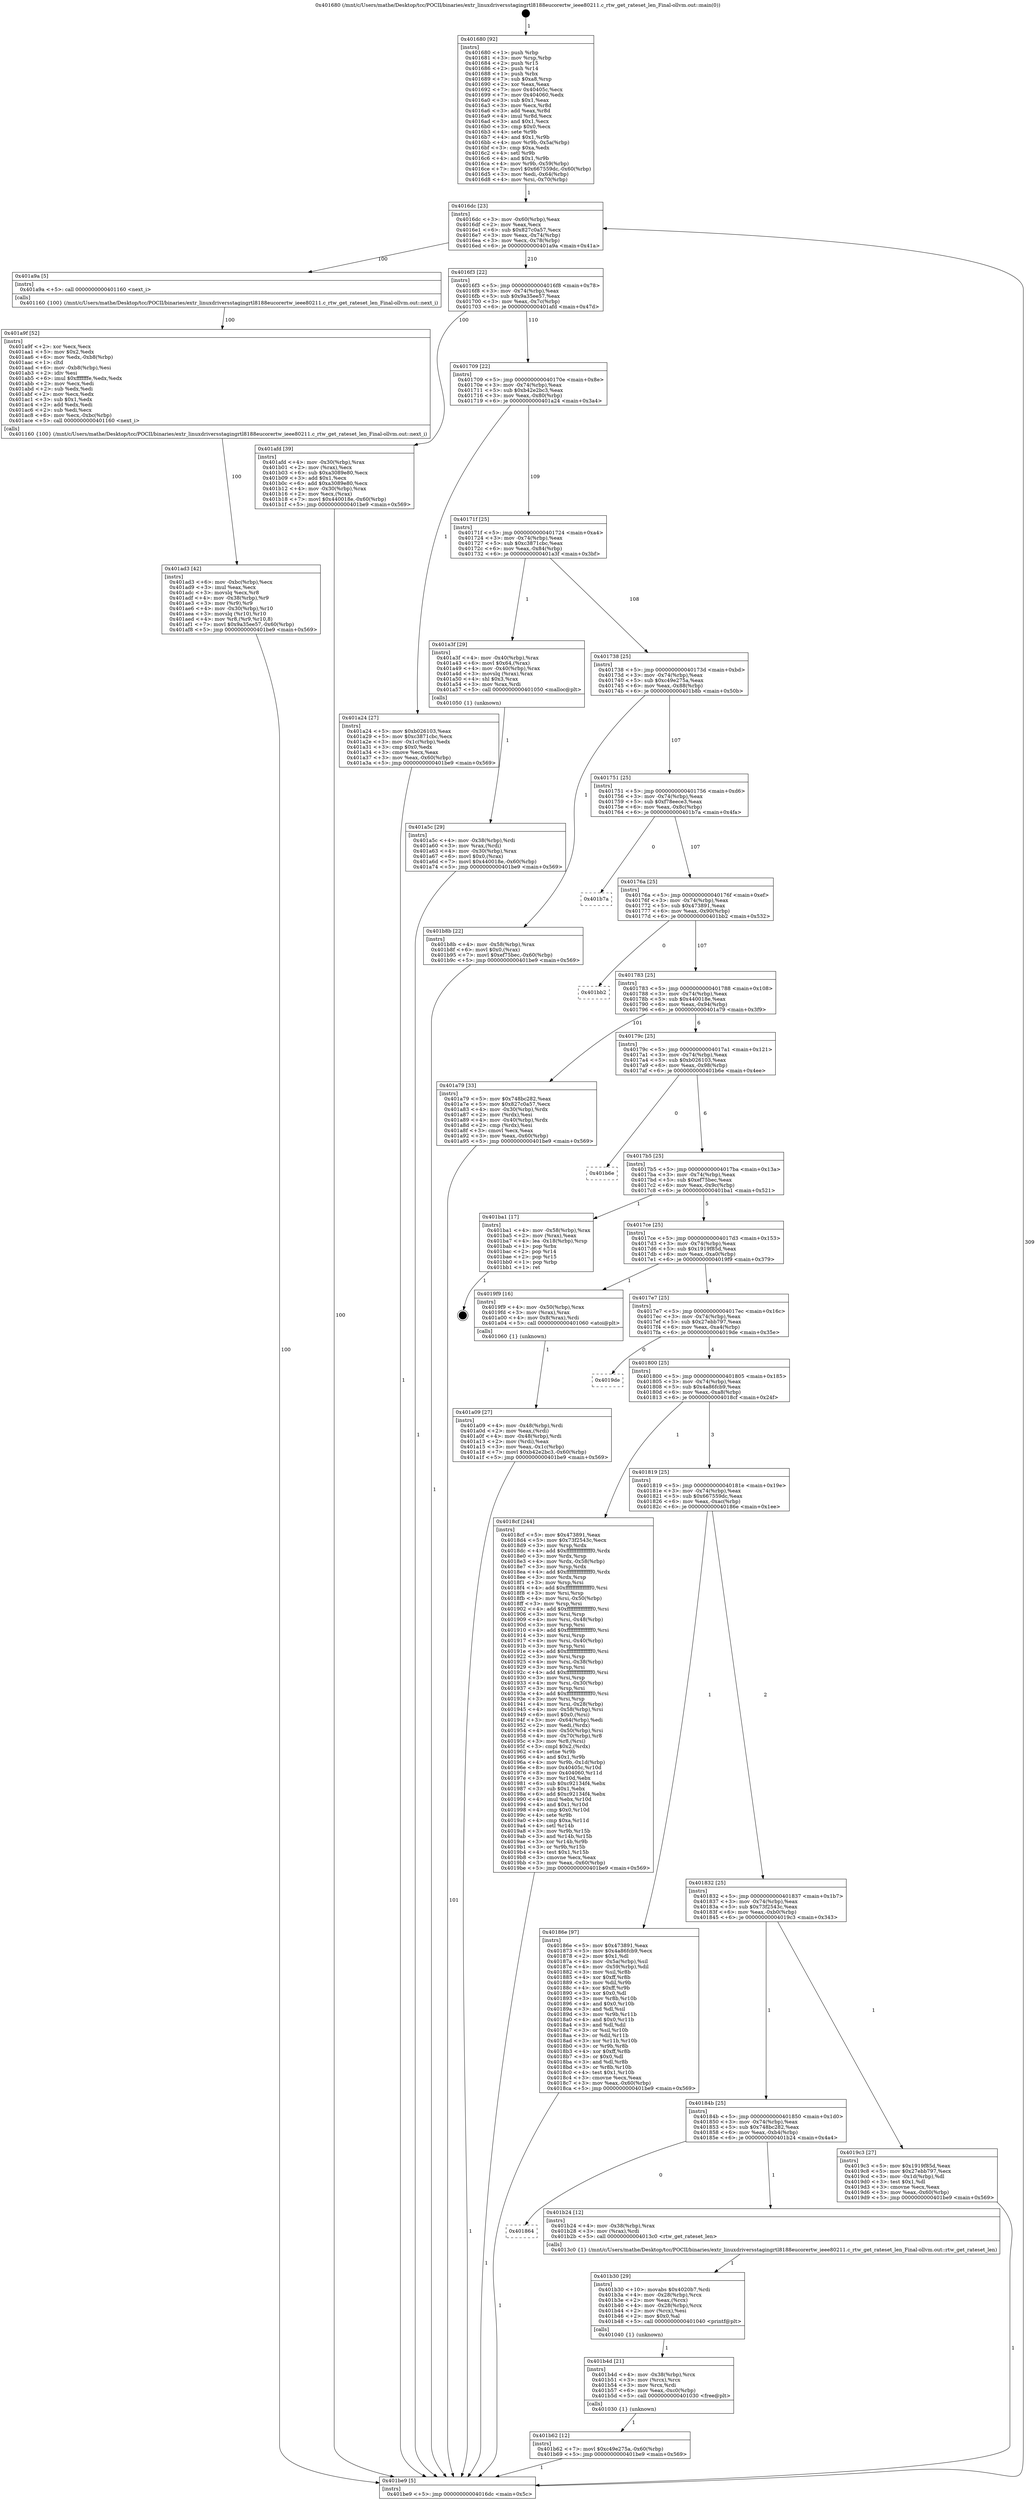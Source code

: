 digraph "0x401680" {
  label = "0x401680 (/mnt/c/Users/mathe/Desktop/tcc/POCII/binaries/extr_linuxdriversstagingrtl8188eucorertw_ieee80211.c_rtw_get_rateset_len_Final-ollvm.out::main(0))"
  labelloc = "t"
  node[shape=record]

  Entry [label="",width=0.3,height=0.3,shape=circle,fillcolor=black,style=filled]
  "0x4016dc" [label="{
     0x4016dc [23]\l
     | [instrs]\l
     &nbsp;&nbsp;0x4016dc \<+3\>: mov -0x60(%rbp),%eax\l
     &nbsp;&nbsp;0x4016df \<+2\>: mov %eax,%ecx\l
     &nbsp;&nbsp;0x4016e1 \<+6\>: sub $0x827c0a57,%ecx\l
     &nbsp;&nbsp;0x4016e7 \<+3\>: mov %eax,-0x74(%rbp)\l
     &nbsp;&nbsp;0x4016ea \<+3\>: mov %ecx,-0x78(%rbp)\l
     &nbsp;&nbsp;0x4016ed \<+6\>: je 0000000000401a9a \<main+0x41a\>\l
  }"]
  "0x401a9a" [label="{
     0x401a9a [5]\l
     | [instrs]\l
     &nbsp;&nbsp;0x401a9a \<+5\>: call 0000000000401160 \<next_i\>\l
     | [calls]\l
     &nbsp;&nbsp;0x401160 \{100\} (/mnt/c/Users/mathe/Desktop/tcc/POCII/binaries/extr_linuxdriversstagingrtl8188eucorertw_ieee80211.c_rtw_get_rateset_len_Final-ollvm.out::next_i)\l
  }"]
  "0x4016f3" [label="{
     0x4016f3 [22]\l
     | [instrs]\l
     &nbsp;&nbsp;0x4016f3 \<+5\>: jmp 00000000004016f8 \<main+0x78\>\l
     &nbsp;&nbsp;0x4016f8 \<+3\>: mov -0x74(%rbp),%eax\l
     &nbsp;&nbsp;0x4016fb \<+5\>: sub $0x9a35ee57,%eax\l
     &nbsp;&nbsp;0x401700 \<+3\>: mov %eax,-0x7c(%rbp)\l
     &nbsp;&nbsp;0x401703 \<+6\>: je 0000000000401afd \<main+0x47d\>\l
  }"]
  Exit [label="",width=0.3,height=0.3,shape=circle,fillcolor=black,style=filled,peripheries=2]
  "0x401afd" [label="{
     0x401afd [39]\l
     | [instrs]\l
     &nbsp;&nbsp;0x401afd \<+4\>: mov -0x30(%rbp),%rax\l
     &nbsp;&nbsp;0x401b01 \<+2\>: mov (%rax),%ecx\l
     &nbsp;&nbsp;0x401b03 \<+6\>: sub $0xa3089e80,%ecx\l
     &nbsp;&nbsp;0x401b09 \<+3\>: add $0x1,%ecx\l
     &nbsp;&nbsp;0x401b0c \<+6\>: add $0xa3089e80,%ecx\l
     &nbsp;&nbsp;0x401b12 \<+4\>: mov -0x30(%rbp),%rax\l
     &nbsp;&nbsp;0x401b16 \<+2\>: mov %ecx,(%rax)\l
     &nbsp;&nbsp;0x401b18 \<+7\>: movl $0x440018e,-0x60(%rbp)\l
     &nbsp;&nbsp;0x401b1f \<+5\>: jmp 0000000000401be9 \<main+0x569\>\l
  }"]
  "0x401709" [label="{
     0x401709 [22]\l
     | [instrs]\l
     &nbsp;&nbsp;0x401709 \<+5\>: jmp 000000000040170e \<main+0x8e\>\l
     &nbsp;&nbsp;0x40170e \<+3\>: mov -0x74(%rbp),%eax\l
     &nbsp;&nbsp;0x401711 \<+5\>: sub $0xb42e2bc3,%eax\l
     &nbsp;&nbsp;0x401716 \<+3\>: mov %eax,-0x80(%rbp)\l
     &nbsp;&nbsp;0x401719 \<+6\>: je 0000000000401a24 \<main+0x3a4\>\l
  }"]
  "0x401b62" [label="{
     0x401b62 [12]\l
     | [instrs]\l
     &nbsp;&nbsp;0x401b62 \<+7\>: movl $0xc49e275a,-0x60(%rbp)\l
     &nbsp;&nbsp;0x401b69 \<+5\>: jmp 0000000000401be9 \<main+0x569\>\l
  }"]
  "0x401a24" [label="{
     0x401a24 [27]\l
     | [instrs]\l
     &nbsp;&nbsp;0x401a24 \<+5\>: mov $0xb026103,%eax\l
     &nbsp;&nbsp;0x401a29 \<+5\>: mov $0xc3871cbc,%ecx\l
     &nbsp;&nbsp;0x401a2e \<+3\>: mov -0x1c(%rbp),%edx\l
     &nbsp;&nbsp;0x401a31 \<+3\>: cmp $0x0,%edx\l
     &nbsp;&nbsp;0x401a34 \<+3\>: cmove %ecx,%eax\l
     &nbsp;&nbsp;0x401a37 \<+3\>: mov %eax,-0x60(%rbp)\l
     &nbsp;&nbsp;0x401a3a \<+5\>: jmp 0000000000401be9 \<main+0x569\>\l
  }"]
  "0x40171f" [label="{
     0x40171f [25]\l
     | [instrs]\l
     &nbsp;&nbsp;0x40171f \<+5\>: jmp 0000000000401724 \<main+0xa4\>\l
     &nbsp;&nbsp;0x401724 \<+3\>: mov -0x74(%rbp),%eax\l
     &nbsp;&nbsp;0x401727 \<+5\>: sub $0xc3871cbc,%eax\l
     &nbsp;&nbsp;0x40172c \<+6\>: mov %eax,-0x84(%rbp)\l
     &nbsp;&nbsp;0x401732 \<+6\>: je 0000000000401a3f \<main+0x3bf\>\l
  }"]
  "0x401b4d" [label="{
     0x401b4d [21]\l
     | [instrs]\l
     &nbsp;&nbsp;0x401b4d \<+4\>: mov -0x38(%rbp),%rcx\l
     &nbsp;&nbsp;0x401b51 \<+3\>: mov (%rcx),%rcx\l
     &nbsp;&nbsp;0x401b54 \<+3\>: mov %rcx,%rdi\l
     &nbsp;&nbsp;0x401b57 \<+6\>: mov %eax,-0xc0(%rbp)\l
     &nbsp;&nbsp;0x401b5d \<+5\>: call 0000000000401030 \<free@plt\>\l
     | [calls]\l
     &nbsp;&nbsp;0x401030 \{1\} (unknown)\l
  }"]
  "0x401a3f" [label="{
     0x401a3f [29]\l
     | [instrs]\l
     &nbsp;&nbsp;0x401a3f \<+4\>: mov -0x40(%rbp),%rax\l
     &nbsp;&nbsp;0x401a43 \<+6\>: movl $0x64,(%rax)\l
     &nbsp;&nbsp;0x401a49 \<+4\>: mov -0x40(%rbp),%rax\l
     &nbsp;&nbsp;0x401a4d \<+3\>: movslq (%rax),%rax\l
     &nbsp;&nbsp;0x401a50 \<+4\>: shl $0x3,%rax\l
     &nbsp;&nbsp;0x401a54 \<+3\>: mov %rax,%rdi\l
     &nbsp;&nbsp;0x401a57 \<+5\>: call 0000000000401050 \<malloc@plt\>\l
     | [calls]\l
     &nbsp;&nbsp;0x401050 \{1\} (unknown)\l
  }"]
  "0x401738" [label="{
     0x401738 [25]\l
     | [instrs]\l
     &nbsp;&nbsp;0x401738 \<+5\>: jmp 000000000040173d \<main+0xbd\>\l
     &nbsp;&nbsp;0x40173d \<+3\>: mov -0x74(%rbp),%eax\l
     &nbsp;&nbsp;0x401740 \<+5\>: sub $0xc49e275a,%eax\l
     &nbsp;&nbsp;0x401745 \<+6\>: mov %eax,-0x88(%rbp)\l
     &nbsp;&nbsp;0x40174b \<+6\>: je 0000000000401b8b \<main+0x50b\>\l
  }"]
  "0x401b30" [label="{
     0x401b30 [29]\l
     | [instrs]\l
     &nbsp;&nbsp;0x401b30 \<+10\>: movabs $0x4020b7,%rdi\l
     &nbsp;&nbsp;0x401b3a \<+4\>: mov -0x28(%rbp),%rcx\l
     &nbsp;&nbsp;0x401b3e \<+2\>: mov %eax,(%rcx)\l
     &nbsp;&nbsp;0x401b40 \<+4\>: mov -0x28(%rbp),%rcx\l
     &nbsp;&nbsp;0x401b44 \<+2\>: mov (%rcx),%esi\l
     &nbsp;&nbsp;0x401b46 \<+2\>: mov $0x0,%al\l
     &nbsp;&nbsp;0x401b48 \<+5\>: call 0000000000401040 \<printf@plt\>\l
     | [calls]\l
     &nbsp;&nbsp;0x401040 \{1\} (unknown)\l
  }"]
  "0x401b8b" [label="{
     0x401b8b [22]\l
     | [instrs]\l
     &nbsp;&nbsp;0x401b8b \<+4\>: mov -0x58(%rbp),%rax\l
     &nbsp;&nbsp;0x401b8f \<+6\>: movl $0x0,(%rax)\l
     &nbsp;&nbsp;0x401b95 \<+7\>: movl $0xef75bec,-0x60(%rbp)\l
     &nbsp;&nbsp;0x401b9c \<+5\>: jmp 0000000000401be9 \<main+0x569\>\l
  }"]
  "0x401751" [label="{
     0x401751 [25]\l
     | [instrs]\l
     &nbsp;&nbsp;0x401751 \<+5\>: jmp 0000000000401756 \<main+0xd6\>\l
     &nbsp;&nbsp;0x401756 \<+3\>: mov -0x74(%rbp),%eax\l
     &nbsp;&nbsp;0x401759 \<+5\>: sub $0xf78eece3,%eax\l
     &nbsp;&nbsp;0x40175e \<+6\>: mov %eax,-0x8c(%rbp)\l
     &nbsp;&nbsp;0x401764 \<+6\>: je 0000000000401b7a \<main+0x4fa\>\l
  }"]
  "0x401864" [label="{
     0x401864\l
  }", style=dashed]
  "0x401b7a" [label="{
     0x401b7a\l
  }", style=dashed]
  "0x40176a" [label="{
     0x40176a [25]\l
     | [instrs]\l
     &nbsp;&nbsp;0x40176a \<+5\>: jmp 000000000040176f \<main+0xef\>\l
     &nbsp;&nbsp;0x40176f \<+3\>: mov -0x74(%rbp),%eax\l
     &nbsp;&nbsp;0x401772 \<+5\>: sub $0x473891,%eax\l
     &nbsp;&nbsp;0x401777 \<+6\>: mov %eax,-0x90(%rbp)\l
     &nbsp;&nbsp;0x40177d \<+6\>: je 0000000000401bb2 \<main+0x532\>\l
  }"]
  "0x401b24" [label="{
     0x401b24 [12]\l
     | [instrs]\l
     &nbsp;&nbsp;0x401b24 \<+4\>: mov -0x38(%rbp),%rax\l
     &nbsp;&nbsp;0x401b28 \<+3\>: mov (%rax),%rdi\l
     &nbsp;&nbsp;0x401b2b \<+5\>: call 00000000004013c0 \<rtw_get_rateset_len\>\l
     | [calls]\l
     &nbsp;&nbsp;0x4013c0 \{1\} (/mnt/c/Users/mathe/Desktop/tcc/POCII/binaries/extr_linuxdriversstagingrtl8188eucorertw_ieee80211.c_rtw_get_rateset_len_Final-ollvm.out::rtw_get_rateset_len)\l
  }"]
  "0x401bb2" [label="{
     0x401bb2\l
  }", style=dashed]
  "0x401783" [label="{
     0x401783 [25]\l
     | [instrs]\l
     &nbsp;&nbsp;0x401783 \<+5\>: jmp 0000000000401788 \<main+0x108\>\l
     &nbsp;&nbsp;0x401788 \<+3\>: mov -0x74(%rbp),%eax\l
     &nbsp;&nbsp;0x40178b \<+5\>: sub $0x440018e,%eax\l
     &nbsp;&nbsp;0x401790 \<+6\>: mov %eax,-0x94(%rbp)\l
     &nbsp;&nbsp;0x401796 \<+6\>: je 0000000000401a79 \<main+0x3f9\>\l
  }"]
  "0x401ad3" [label="{
     0x401ad3 [42]\l
     | [instrs]\l
     &nbsp;&nbsp;0x401ad3 \<+6\>: mov -0xbc(%rbp),%ecx\l
     &nbsp;&nbsp;0x401ad9 \<+3\>: imul %eax,%ecx\l
     &nbsp;&nbsp;0x401adc \<+3\>: movslq %ecx,%r8\l
     &nbsp;&nbsp;0x401adf \<+4\>: mov -0x38(%rbp),%r9\l
     &nbsp;&nbsp;0x401ae3 \<+3\>: mov (%r9),%r9\l
     &nbsp;&nbsp;0x401ae6 \<+4\>: mov -0x30(%rbp),%r10\l
     &nbsp;&nbsp;0x401aea \<+3\>: movslq (%r10),%r10\l
     &nbsp;&nbsp;0x401aed \<+4\>: mov %r8,(%r9,%r10,8)\l
     &nbsp;&nbsp;0x401af1 \<+7\>: movl $0x9a35ee57,-0x60(%rbp)\l
     &nbsp;&nbsp;0x401af8 \<+5\>: jmp 0000000000401be9 \<main+0x569\>\l
  }"]
  "0x401a79" [label="{
     0x401a79 [33]\l
     | [instrs]\l
     &nbsp;&nbsp;0x401a79 \<+5\>: mov $0x748bc282,%eax\l
     &nbsp;&nbsp;0x401a7e \<+5\>: mov $0x827c0a57,%ecx\l
     &nbsp;&nbsp;0x401a83 \<+4\>: mov -0x30(%rbp),%rdx\l
     &nbsp;&nbsp;0x401a87 \<+2\>: mov (%rdx),%esi\l
     &nbsp;&nbsp;0x401a89 \<+4\>: mov -0x40(%rbp),%rdx\l
     &nbsp;&nbsp;0x401a8d \<+2\>: cmp (%rdx),%esi\l
     &nbsp;&nbsp;0x401a8f \<+3\>: cmovl %ecx,%eax\l
     &nbsp;&nbsp;0x401a92 \<+3\>: mov %eax,-0x60(%rbp)\l
     &nbsp;&nbsp;0x401a95 \<+5\>: jmp 0000000000401be9 \<main+0x569\>\l
  }"]
  "0x40179c" [label="{
     0x40179c [25]\l
     | [instrs]\l
     &nbsp;&nbsp;0x40179c \<+5\>: jmp 00000000004017a1 \<main+0x121\>\l
     &nbsp;&nbsp;0x4017a1 \<+3\>: mov -0x74(%rbp),%eax\l
     &nbsp;&nbsp;0x4017a4 \<+5\>: sub $0xb026103,%eax\l
     &nbsp;&nbsp;0x4017a9 \<+6\>: mov %eax,-0x98(%rbp)\l
     &nbsp;&nbsp;0x4017af \<+6\>: je 0000000000401b6e \<main+0x4ee\>\l
  }"]
  "0x401a9f" [label="{
     0x401a9f [52]\l
     | [instrs]\l
     &nbsp;&nbsp;0x401a9f \<+2\>: xor %ecx,%ecx\l
     &nbsp;&nbsp;0x401aa1 \<+5\>: mov $0x2,%edx\l
     &nbsp;&nbsp;0x401aa6 \<+6\>: mov %edx,-0xb8(%rbp)\l
     &nbsp;&nbsp;0x401aac \<+1\>: cltd\l
     &nbsp;&nbsp;0x401aad \<+6\>: mov -0xb8(%rbp),%esi\l
     &nbsp;&nbsp;0x401ab3 \<+2\>: idiv %esi\l
     &nbsp;&nbsp;0x401ab5 \<+6\>: imul $0xfffffffe,%edx,%edx\l
     &nbsp;&nbsp;0x401abb \<+2\>: mov %ecx,%edi\l
     &nbsp;&nbsp;0x401abd \<+2\>: sub %edx,%edi\l
     &nbsp;&nbsp;0x401abf \<+2\>: mov %ecx,%edx\l
     &nbsp;&nbsp;0x401ac1 \<+3\>: sub $0x1,%edx\l
     &nbsp;&nbsp;0x401ac4 \<+2\>: add %edx,%edi\l
     &nbsp;&nbsp;0x401ac6 \<+2\>: sub %edi,%ecx\l
     &nbsp;&nbsp;0x401ac8 \<+6\>: mov %ecx,-0xbc(%rbp)\l
     &nbsp;&nbsp;0x401ace \<+5\>: call 0000000000401160 \<next_i\>\l
     | [calls]\l
     &nbsp;&nbsp;0x401160 \{100\} (/mnt/c/Users/mathe/Desktop/tcc/POCII/binaries/extr_linuxdriversstagingrtl8188eucorertw_ieee80211.c_rtw_get_rateset_len_Final-ollvm.out::next_i)\l
  }"]
  "0x401b6e" [label="{
     0x401b6e\l
  }", style=dashed]
  "0x4017b5" [label="{
     0x4017b5 [25]\l
     | [instrs]\l
     &nbsp;&nbsp;0x4017b5 \<+5\>: jmp 00000000004017ba \<main+0x13a\>\l
     &nbsp;&nbsp;0x4017ba \<+3\>: mov -0x74(%rbp),%eax\l
     &nbsp;&nbsp;0x4017bd \<+5\>: sub $0xef75bec,%eax\l
     &nbsp;&nbsp;0x4017c2 \<+6\>: mov %eax,-0x9c(%rbp)\l
     &nbsp;&nbsp;0x4017c8 \<+6\>: je 0000000000401ba1 \<main+0x521\>\l
  }"]
  "0x401a5c" [label="{
     0x401a5c [29]\l
     | [instrs]\l
     &nbsp;&nbsp;0x401a5c \<+4\>: mov -0x38(%rbp),%rdi\l
     &nbsp;&nbsp;0x401a60 \<+3\>: mov %rax,(%rdi)\l
     &nbsp;&nbsp;0x401a63 \<+4\>: mov -0x30(%rbp),%rax\l
     &nbsp;&nbsp;0x401a67 \<+6\>: movl $0x0,(%rax)\l
     &nbsp;&nbsp;0x401a6d \<+7\>: movl $0x440018e,-0x60(%rbp)\l
     &nbsp;&nbsp;0x401a74 \<+5\>: jmp 0000000000401be9 \<main+0x569\>\l
  }"]
  "0x401ba1" [label="{
     0x401ba1 [17]\l
     | [instrs]\l
     &nbsp;&nbsp;0x401ba1 \<+4\>: mov -0x58(%rbp),%rax\l
     &nbsp;&nbsp;0x401ba5 \<+2\>: mov (%rax),%eax\l
     &nbsp;&nbsp;0x401ba7 \<+4\>: lea -0x18(%rbp),%rsp\l
     &nbsp;&nbsp;0x401bab \<+1\>: pop %rbx\l
     &nbsp;&nbsp;0x401bac \<+2\>: pop %r14\l
     &nbsp;&nbsp;0x401bae \<+2\>: pop %r15\l
     &nbsp;&nbsp;0x401bb0 \<+1\>: pop %rbp\l
     &nbsp;&nbsp;0x401bb1 \<+1\>: ret\l
  }"]
  "0x4017ce" [label="{
     0x4017ce [25]\l
     | [instrs]\l
     &nbsp;&nbsp;0x4017ce \<+5\>: jmp 00000000004017d3 \<main+0x153\>\l
     &nbsp;&nbsp;0x4017d3 \<+3\>: mov -0x74(%rbp),%eax\l
     &nbsp;&nbsp;0x4017d6 \<+5\>: sub $0x1919f85d,%eax\l
     &nbsp;&nbsp;0x4017db \<+6\>: mov %eax,-0xa0(%rbp)\l
     &nbsp;&nbsp;0x4017e1 \<+6\>: je 00000000004019f9 \<main+0x379\>\l
  }"]
  "0x401a09" [label="{
     0x401a09 [27]\l
     | [instrs]\l
     &nbsp;&nbsp;0x401a09 \<+4\>: mov -0x48(%rbp),%rdi\l
     &nbsp;&nbsp;0x401a0d \<+2\>: mov %eax,(%rdi)\l
     &nbsp;&nbsp;0x401a0f \<+4\>: mov -0x48(%rbp),%rdi\l
     &nbsp;&nbsp;0x401a13 \<+2\>: mov (%rdi),%eax\l
     &nbsp;&nbsp;0x401a15 \<+3\>: mov %eax,-0x1c(%rbp)\l
     &nbsp;&nbsp;0x401a18 \<+7\>: movl $0xb42e2bc3,-0x60(%rbp)\l
     &nbsp;&nbsp;0x401a1f \<+5\>: jmp 0000000000401be9 \<main+0x569\>\l
  }"]
  "0x4019f9" [label="{
     0x4019f9 [16]\l
     | [instrs]\l
     &nbsp;&nbsp;0x4019f9 \<+4\>: mov -0x50(%rbp),%rax\l
     &nbsp;&nbsp;0x4019fd \<+3\>: mov (%rax),%rax\l
     &nbsp;&nbsp;0x401a00 \<+4\>: mov 0x8(%rax),%rdi\l
     &nbsp;&nbsp;0x401a04 \<+5\>: call 0000000000401060 \<atoi@plt\>\l
     | [calls]\l
     &nbsp;&nbsp;0x401060 \{1\} (unknown)\l
  }"]
  "0x4017e7" [label="{
     0x4017e7 [25]\l
     | [instrs]\l
     &nbsp;&nbsp;0x4017e7 \<+5\>: jmp 00000000004017ec \<main+0x16c\>\l
     &nbsp;&nbsp;0x4017ec \<+3\>: mov -0x74(%rbp),%eax\l
     &nbsp;&nbsp;0x4017ef \<+5\>: sub $0x27ebb797,%eax\l
     &nbsp;&nbsp;0x4017f4 \<+6\>: mov %eax,-0xa4(%rbp)\l
     &nbsp;&nbsp;0x4017fa \<+6\>: je 00000000004019de \<main+0x35e\>\l
  }"]
  "0x40184b" [label="{
     0x40184b [25]\l
     | [instrs]\l
     &nbsp;&nbsp;0x40184b \<+5\>: jmp 0000000000401850 \<main+0x1d0\>\l
     &nbsp;&nbsp;0x401850 \<+3\>: mov -0x74(%rbp),%eax\l
     &nbsp;&nbsp;0x401853 \<+5\>: sub $0x748bc282,%eax\l
     &nbsp;&nbsp;0x401858 \<+6\>: mov %eax,-0xb4(%rbp)\l
     &nbsp;&nbsp;0x40185e \<+6\>: je 0000000000401b24 \<main+0x4a4\>\l
  }"]
  "0x4019de" [label="{
     0x4019de\l
  }", style=dashed]
  "0x401800" [label="{
     0x401800 [25]\l
     | [instrs]\l
     &nbsp;&nbsp;0x401800 \<+5\>: jmp 0000000000401805 \<main+0x185\>\l
     &nbsp;&nbsp;0x401805 \<+3\>: mov -0x74(%rbp),%eax\l
     &nbsp;&nbsp;0x401808 \<+5\>: sub $0x4a86fcb9,%eax\l
     &nbsp;&nbsp;0x40180d \<+6\>: mov %eax,-0xa8(%rbp)\l
     &nbsp;&nbsp;0x401813 \<+6\>: je 00000000004018cf \<main+0x24f\>\l
  }"]
  "0x4019c3" [label="{
     0x4019c3 [27]\l
     | [instrs]\l
     &nbsp;&nbsp;0x4019c3 \<+5\>: mov $0x1919f85d,%eax\l
     &nbsp;&nbsp;0x4019c8 \<+5\>: mov $0x27ebb797,%ecx\l
     &nbsp;&nbsp;0x4019cd \<+3\>: mov -0x1d(%rbp),%dl\l
     &nbsp;&nbsp;0x4019d0 \<+3\>: test $0x1,%dl\l
     &nbsp;&nbsp;0x4019d3 \<+3\>: cmovne %ecx,%eax\l
     &nbsp;&nbsp;0x4019d6 \<+3\>: mov %eax,-0x60(%rbp)\l
     &nbsp;&nbsp;0x4019d9 \<+5\>: jmp 0000000000401be9 \<main+0x569\>\l
  }"]
  "0x4018cf" [label="{
     0x4018cf [244]\l
     | [instrs]\l
     &nbsp;&nbsp;0x4018cf \<+5\>: mov $0x473891,%eax\l
     &nbsp;&nbsp;0x4018d4 \<+5\>: mov $0x73f2543c,%ecx\l
     &nbsp;&nbsp;0x4018d9 \<+3\>: mov %rsp,%rdx\l
     &nbsp;&nbsp;0x4018dc \<+4\>: add $0xfffffffffffffff0,%rdx\l
     &nbsp;&nbsp;0x4018e0 \<+3\>: mov %rdx,%rsp\l
     &nbsp;&nbsp;0x4018e3 \<+4\>: mov %rdx,-0x58(%rbp)\l
     &nbsp;&nbsp;0x4018e7 \<+3\>: mov %rsp,%rdx\l
     &nbsp;&nbsp;0x4018ea \<+4\>: add $0xfffffffffffffff0,%rdx\l
     &nbsp;&nbsp;0x4018ee \<+3\>: mov %rdx,%rsp\l
     &nbsp;&nbsp;0x4018f1 \<+3\>: mov %rsp,%rsi\l
     &nbsp;&nbsp;0x4018f4 \<+4\>: add $0xfffffffffffffff0,%rsi\l
     &nbsp;&nbsp;0x4018f8 \<+3\>: mov %rsi,%rsp\l
     &nbsp;&nbsp;0x4018fb \<+4\>: mov %rsi,-0x50(%rbp)\l
     &nbsp;&nbsp;0x4018ff \<+3\>: mov %rsp,%rsi\l
     &nbsp;&nbsp;0x401902 \<+4\>: add $0xfffffffffffffff0,%rsi\l
     &nbsp;&nbsp;0x401906 \<+3\>: mov %rsi,%rsp\l
     &nbsp;&nbsp;0x401909 \<+4\>: mov %rsi,-0x48(%rbp)\l
     &nbsp;&nbsp;0x40190d \<+3\>: mov %rsp,%rsi\l
     &nbsp;&nbsp;0x401910 \<+4\>: add $0xfffffffffffffff0,%rsi\l
     &nbsp;&nbsp;0x401914 \<+3\>: mov %rsi,%rsp\l
     &nbsp;&nbsp;0x401917 \<+4\>: mov %rsi,-0x40(%rbp)\l
     &nbsp;&nbsp;0x40191b \<+3\>: mov %rsp,%rsi\l
     &nbsp;&nbsp;0x40191e \<+4\>: add $0xfffffffffffffff0,%rsi\l
     &nbsp;&nbsp;0x401922 \<+3\>: mov %rsi,%rsp\l
     &nbsp;&nbsp;0x401925 \<+4\>: mov %rsi,-0x38(%rbp)\l
     &nbsp;&nbsp;0x401929 \<+3\>: mov %rsp,%rsi\l
     &nbsp;&nbsp;0x40192c \<+4\>: add $0xfffffffffffffff0,%rsi\l
     &nbsp;&nbsp;0x401930 \<+3\>: mov %rsi,%rsp\l
     &nbsp;&nbsp;0x401933 \<+4\>: mov %rsi,-0x30(%rbp)\l
     &nbsp;&nbsp;0x401937 \<+3\>: mov %rsp,%rsi\l
     &nbsp;&nbsp;0x40193a \<+4\>: add $0xfffffffffffffff0,%rsi\l
     &nbsp;&nbsp;0x40193e \<+3\>: mov %rsi,%rsp\l
     &nbsp;&nbsp;0x401941 \<+4\>: mov %rsi,-0x28(%rbp)\l
     &nbsp;&nbsp;0x401945 \<+4\>: mov -0x58(%rbp),%rsi\l
     &nbsp;&nbsp;0x401949 \<+6\>: movl $0x0,(%rsi)\l
     &nbsp;&nbsp;0x40194f \<+3\>: mov -0x64(%rbp),%edi\l
     &nbsp;&nbsp;0x401952 \<+2\>: mov %edi,(%rdx)\l
     &nbsp;&nbsp;0x401954 \<+4\>: mov -0x50(%rbp),%rsi\l
     &nbsp;&nbsp;0x401958 \<+4\>: mov -0x70(%rbp),%r8\l
     &nbsp;&nbsp;0x40195c \<+3\>: mov %r8,(%rsi)\l
     &nbsp;&nbsp;0x40195f \<+3\>: cmpl $0x2,(%rdx)\l
     &nbsp;&nbsp;0x401962 \<+4\>: setne %r9b\l
     &nbsp;&nbsp;0x401966 \<+4\>: and $0x1,%r9b\l
     &nbsp;&nbsp;0x40196a \<+4\>: mov %r9b,-0x1d(%rbp)\l
     &nbsp;&nbsp;0x40196e \<+8\>: mov 0x40405c,%r10d\l
     &nbsp;&nbsp;0x401976 \<+8\>: mov 0x404060,%r11d\l
     &nbsp;&nbsp;0x40197e \<+3\>: mov %r10d,%ebx\l
     &nbsp;&nbsp;0x401981 \<+6\>: sub $0xc92134f4,%ebx\l
     &nbsp;&nbsp;0x401987 \<+3\>: sub $0x1,%ebx\l
     &nbsp;&nbsp;0x40198a \<+6\>: add $0xc92134f4,%ebx\l
     &nbsp;&nbsp;0x401990 \<+4\>: imul %ebx,%r10d\l
     &nbsp;&nbsp;0x401994 \<+4\>: and $0x1,%r10d\l
     &nbsp;&nbsp;0x401998 \<+4\>: cmp $0x0,%r10d\l
     &nbsp;&nbsp;0x40199c \<+4\>: sete %r9b\l
     &nbsp;&nbsp;0x4019a0 \<+4\>: cmp $0xa,%r11d\l
     &nbsp;&nbsp;0x4019a4 \<+4\>: setl %r14b\l
     &nbsp;&nbsp;0x4019a8 \<+3\>: mov %r9b,%r15b\l
     &nbsp;&nbsp;0x4019ab \<+3\>: and %r14b,%r15b\l
     &nbsp;&nbsp;0x4019ae \<+3\>: xor %r14b,%r9b\l
     &nbsp;&nbsp;0x4019b1 \<+3\>: or %r9b,%r15b\l
     &nbsp;&nbsp;0x4019b4 \<+4\>: test $0x1,%r15b\l
     &nbsp;&nbsp;0x4019b8 \<+3\>: cmovne %ecx,%eax\l
     &nbsp;&nbsp;0x4019bb \<+3\>: mov %eax,-0x60(%rbp)\l
     &nbsp;&nbsp;0x4019be \<+5\>: jmp 0000000000401be9 \<main+0x569\>\l
  }"]
  "0x401819" [label="{
     0x401819 [25]\l
     | [instrs]\l
     &nbsp;&nbsp;0x401819 \<+5\>: jmp 000000000040181e \<main+0x19e\>\l
     &nbsp;&nbsp;0x40181e \<+3\>: mov -0x74(%rbp),%eax\l
     &nbsp;&nbsp;0x401821 \<+5\>: sub $0x667559dc,%eax\l
     &nbsp;&nbsp;0x401826 \<+6\>: mov %eax,-0xac(%rbp)\l
     &nbsp;&nbsp;0x40182c \<+6\>: je 000000000040186e \<main+0x1ee\>\l
  }"]
  "0x401680" [label="{
     0x401680 [92]\l
     | [instrs]\l
     &nbsp;&nbsp;0x401680 \<+1\>: push %rbp\l
     &nbsp;&nbsp;0x401681 \<+3\>: mov %rsp,%rbp\l
     &nbsp;&nbsp;0x401684 \<+2\>: push %r15\l
     &nbsp;&nbsp;0x401686 \<+2\>: push %r14\l
     &nbsp;&nbsp;0x401688 \<+1\>: push %rbx\l
     &nbsp;&nbsp;0x401689 \<+7\>: sub $0xa8,%rsp\l
     &nbsp;&nbsp;0x401690 \<+2\>: xor %eax,%eax\l
     &nbsp;&nbsp;0x401692 \<+7\>: mov 0x40405c,%ecx\l
     &nbsp;&nbsp;0x401699 \<+7\>: mov 0x404060,%edx\l
     &nbsp;&nbsp;0x4016a0 \<+3\>: sub $0x1,%eax\l
     &nbsp;&nbsp;0x4016a3 \<+3\>: mov %ecx,%r8d\l
     &nbsp;&nbsp;0x4016a6 \<+3\>: add %eax,%r8d\l
     &nbsp;&nbsp;0x4016a9 \<+4\>: imul %r8d,%ecx\l
     &nbsp;&nbsp;0x4016ad \<+3\>: and $0x1,%ecx\l
     &nbsp;&nbsp;0x4016b0 \<+3\>: cmp $0x0,%ecx\l
     &nbsp;&nbsp;0x4016b3 \<+4\>: sete %r9b\l
     &nbsp;&nbsp;0x4016b7 \<+4\>: and $0x1,%r9b\l
     &nbsp;&nbsp;0x4016bb \<+4\>: mov %r9b,-0x5a(%rbp)\l
     &nbsp;&nbsp;0x4016bf \<+3\>: cmp $0xa,%edx\l
     &nbsp;&nbsp;0x4016c2 \<+4\>: setl %r9b\l
     &nbsp;&nbsp;0x4016c6 \<+4\>: and $0x1,%r9b\l
     &nbsp;&nbsp;0x4016ca \<+4\>: mov %r9b,-0x59(%rbp)\l
     &nbsp;&nbsp;0x4016ce \<+7\>: movl $0x667559dc,-0x60(%rbp)\l
     &nbsp;&nbsp;0x4016d5 \<+3\>: mov %edi,-0x64(%rbp)\l
     &nbsp;&nbsp;0x4016d8 \<+4\>: mov %rsi,-0x70(%rbp)\l
  }"]
  "0x40186e" [label="{
     0x40186e [97]\l
     | [instrs]\l
     &nbsp;&nbsp;0x40186e \<+5\>: mov $0x473891,%eax\l
     &nbsp;&nbsp;0x401873 \<+5\>: mov $0x4a86fcb9,%ecx\l
     &nbsp;&nbsp;0x401878 \<+2\>: mov $0x1,%dl\l
     &nbsp;&nbsp;0x40187a \<+4\>: mov -0x5a(%rbp),%sil\l
     &nbsp;&nbsp;0x40187e \<+4\>: mov -0x59(%rbp),%dil\l
     &nbsp;&nbsp;0x401882 \<+3\>: mov %sil,%r8b\l
     &nbsp;&nbsp;0x401885 \<+4\>: xor $0xff,%r8b\l
     &nbsp;&nbsp;0x401889 \<+3\>: mov %dil,%r9b\l
     &nbsp;&nbsp;0x40188c \<+4\>: xor $0xff,%r9b\l
     &nbsp;&nbsp;0x401890 \<+3\>: xor $0x0,%dl\l
     &nbsp;&nbsp;0x401893 \<+3\>: mov %r8b,%r10b\l
     &nbsp;&nbsp;0x401896 \<+4\>: and $0x0,%r10b\l
     &nbsp;&nbsp;0x40189a \<+3\>: and %dl,%sil\l
     &nbsp;&nbsp;0x40189d \<+3\>: mov %r9b,%r11b\l
     &nbsp;&nbsp;0x4018a0 \<+4\>: and $0x0,%r11b\l
     &nbsp;&nbsp;0x4018a4 \<+3\>: and %dl,%dil\l
     &nbsp;&nbsp;0x4018a7 \<+3\>: or %sil,%r10b\l
     &nbsp;&nbsp;0x4018aa \<+3\>: or %dil,%r11b\l
     &nbsp;&nbsp;0x4018ad \<+3\>: xor %r11b,%r10b\l
     &nbsp;&nbsp;0x4018b0 \<+3\>: or %r9b,%r8b\l
     &nbsp;&nbsp;0x4018b3 \<+4\>: xor $0xff,%r8b\l
     &nbsp;&nbsp;0x4018b7 \<+3\>: or $0x0,%dl\l
     &nbsp;&nbsp;0x4018ba \<+3\>: and %dl,%r8b\l
     &nbsp;&nbsp;0x4018bd \<+3\>: or %r8b,%r10b\l
     &nbsp;&nbsp;0x4018c0 \<+4\>: test $0x1,%r10b\l
     &nbsp;&nbsp;0x4018c4 \<+3\>: cmovne %ecx,%eax\l
     &nbsp;&nbsp;0x4018c7 \<+3\>: mov %eax,-0x60(%rbp)\l
     &nbsp;&nbsp;0x4018ca \<+5\>: jmp 0000000000401be9 \<main+0x569\>\l
  }"]
  "0x401832" [label="{
     0x401832 [25]\l
     | [instrs]\l
     &nbsp;&nbsp;0x401832 \<+5\>: jmp 0000000000401837 \<main+0x1b7\>\l
     &nbsp;&nbsp;0x401837 \<+3\>: mov -0x74(%rbp),%eax\l
     &nbsp;&nbsp;0x40183a \<+5\>: sub $0x73f2543c,%eax\l
     &nbsp;&nbsp;0x40183f \<+6\>: mov %eax,-0xb0(%rbp)\l
     &nbsp;&nbsp;0x401845 \<+6\>: je 00000000004019c3 \<main+0x343\>\l
  }"]
  "0x401be9" [label="{
     0x401be9 [5]\l
     | [instrs]\l
     &nbsp;&nbsp;0x401be9 \<+5\>: jmp 00000000004016dc \<main+0x5c\>\l
  }"]
  Entry -> "0x401680" [label=" 1"]
  "0x4016dc" -> "0x401a9a" [label=" 100"]
  "0x4016dc" -> "0x4016f3" [label=" 210"]
  "0x401ba1" -> Exit [label=" 1"]
  "0x4016f3" -> "0x401afd" [label=" 100"]
  "0x4016f3" -> "0x401709" [label=" 110"]
  "0x401b8b" -> "0x401be9" [label=" 1"]
  "0x401709" -> "0x401a24" [label=" 1"]
  "0x401709" -> "0x40171f" [label=" 109"]
  "0x401b62" -> "0x401be9" [label=" 1"]
  "0x40171f" -> "0x401a3f" [label=" 1"]
  "0x40171f" -> "0x401738" [label=" 108"]
  "0x401b4d" -> "0x401b62" [label=" 1"]
  "0x401738" -> "0x401b8b" [label=" 1"]
  "0x401738" -> "0x401751" [label=" 107"]
  "0x401b30" -> "0x401b4d" [label=" 1"]
  "0x401751" -> "0x401b7a" [label=" 0"]
  "0x401751" -> "0x40176a" [label=" 107"]
  "0x401b24" -> "0x401b30" [label=" 1"]
  "0x40176a" -> "0x401bb2" [label=" 0"]
  "0x40176a" -> "0x401783" [label=" 107"]
  "0x40184b" -> "0x401864" [label=" 0"]
  "0x401783" -> "0x401a79" [label=" 101"]
  "0x401783" -> "0x40179c" [label=" 6"]
  "0x40184b" -> "0x401b24" [label=" 1"]
  "0x40179c" -> "0x401b6e" [label=" 0"]
  "0x40179c" -> "0x4017b5" [label=" 6"]
  "0x401afd" -> "0x401be9" [label=" 100"]
  "0x4017b5" -> "0x401ba1" [label=" 1"]
  "0x4017b5" -> "0x4017ce" [label=" 5"]
  "0x401ad3" -> "0x401be9" [label=" 100"]
  "0x4017ce" -> "0x4019f9" [label=" 1"]
  "0x4017ce" -> "0x4017e7" [label=" 4"]
  "0x401a9f" -> "0x401ad3" [label=" 100"]
  "0x4017e7" -> "0x4019de" [label=" 0"]
  "0x4017e7" -> "0x401800" [label=" 4"]
  "0x401a9a" -> "0x401a9f" [label=" 100"]
  "0x401800" -> "0x4018cf" [label=" 1"]
  "0x401800" -> "0x401819" [label=" 3"]
  "0x401a79" -> "0x401be9" [label=" 101"]
  "0x401819" -> "0x40186e" [label=" 1"]
  "0x401819" -> "0x401832" [label=" 2"]
  "0x40186e" -> "0x401be9" [label=" 1"]
  "0x401680" -> "0x4016dc" [label=" 1"]
  "0x401be9" -> "0x4016dc" [label=" 309"]
  "0x401a3f" -> "0x401a5c" [label=" 1"]
  "0x4018cf" -> "0x401be9" [label=" 1"]
  "0x401a5c" -> "0x401be9" [label=" 1"]
  "0x401832" -> "0x4019c3" [label=" 1"]
  "0x401832" -> "0x40184b" [label=" 1"]
  "0x4019c3" -> "0x401be9" [label=" 1"]
  "0x4019f9" -> "0x401a09" [label=" 1"]
  "0x401a09" -> "0x401be9" [label=" 1"]
  "0x401a24" -> "0x401be9" [label=" 1"]
}
